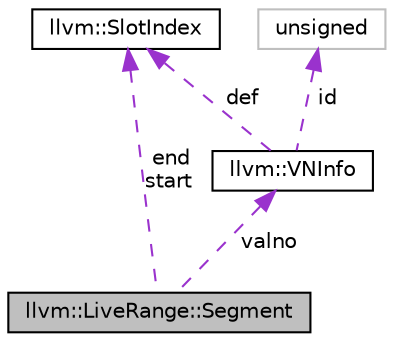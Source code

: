 digraph "llvm::LiveRange::Segment"
{
 // LATEX_PDF_SIZE
  bgcolor="transparent";
  edge [fontname="Helvetica",fontsize="10",labelfontname="Helvetica",labelfontsize="10"];
  node [fontname="Helvetica",fontsize="10",shape=record];
  Node1 [label="llvm::LiveRange::Segment",height=0.2,width=0.4,color="black", fillcolor="grey75", style="filled", fontcolor="black",tooltip="This represents a simple continuous liveness interval for a value."];
  Node2 -> Node1 [dir="back",color="darkorchid3",fontsize="10",style="dashed",label=" end\nstart" ,fontname="Helvetica"];
  Node2 [label="llvm::SlotIndex",height=0.2,width=0.4,color="black",URL="$classllvm_1_1SlotIndex.html",tooltip="SlotIndex - An opaque wrapper around machine indexes."];
  Node3 -> Node1 [dir="back",color="darkorchid3",fontsize="10",style="dashed",label=" valno" ,fontname="Helvetica"];
  Node3 [label="llvm::VNInfo",height=0.2,width=0.4,color="black",URL="$classllvm_1_1VNInfo.html",tooltip="VNInfo - Value Number Information."];
  Node2 -> Node3 [dir="back",color="darkorchid3",fontsize="10",style="dashed",label=" def" ,fontname="Helvetica"];
  Node4 -> Node3 [dir="back",color="darkorchid3",fontsize="10",style="dashed",label=" id" ,fontname="Helvetica"];
  Node4 [label="unsigned",height=0.2,width=0.4,color="grey75",tooltip=" "];
}
